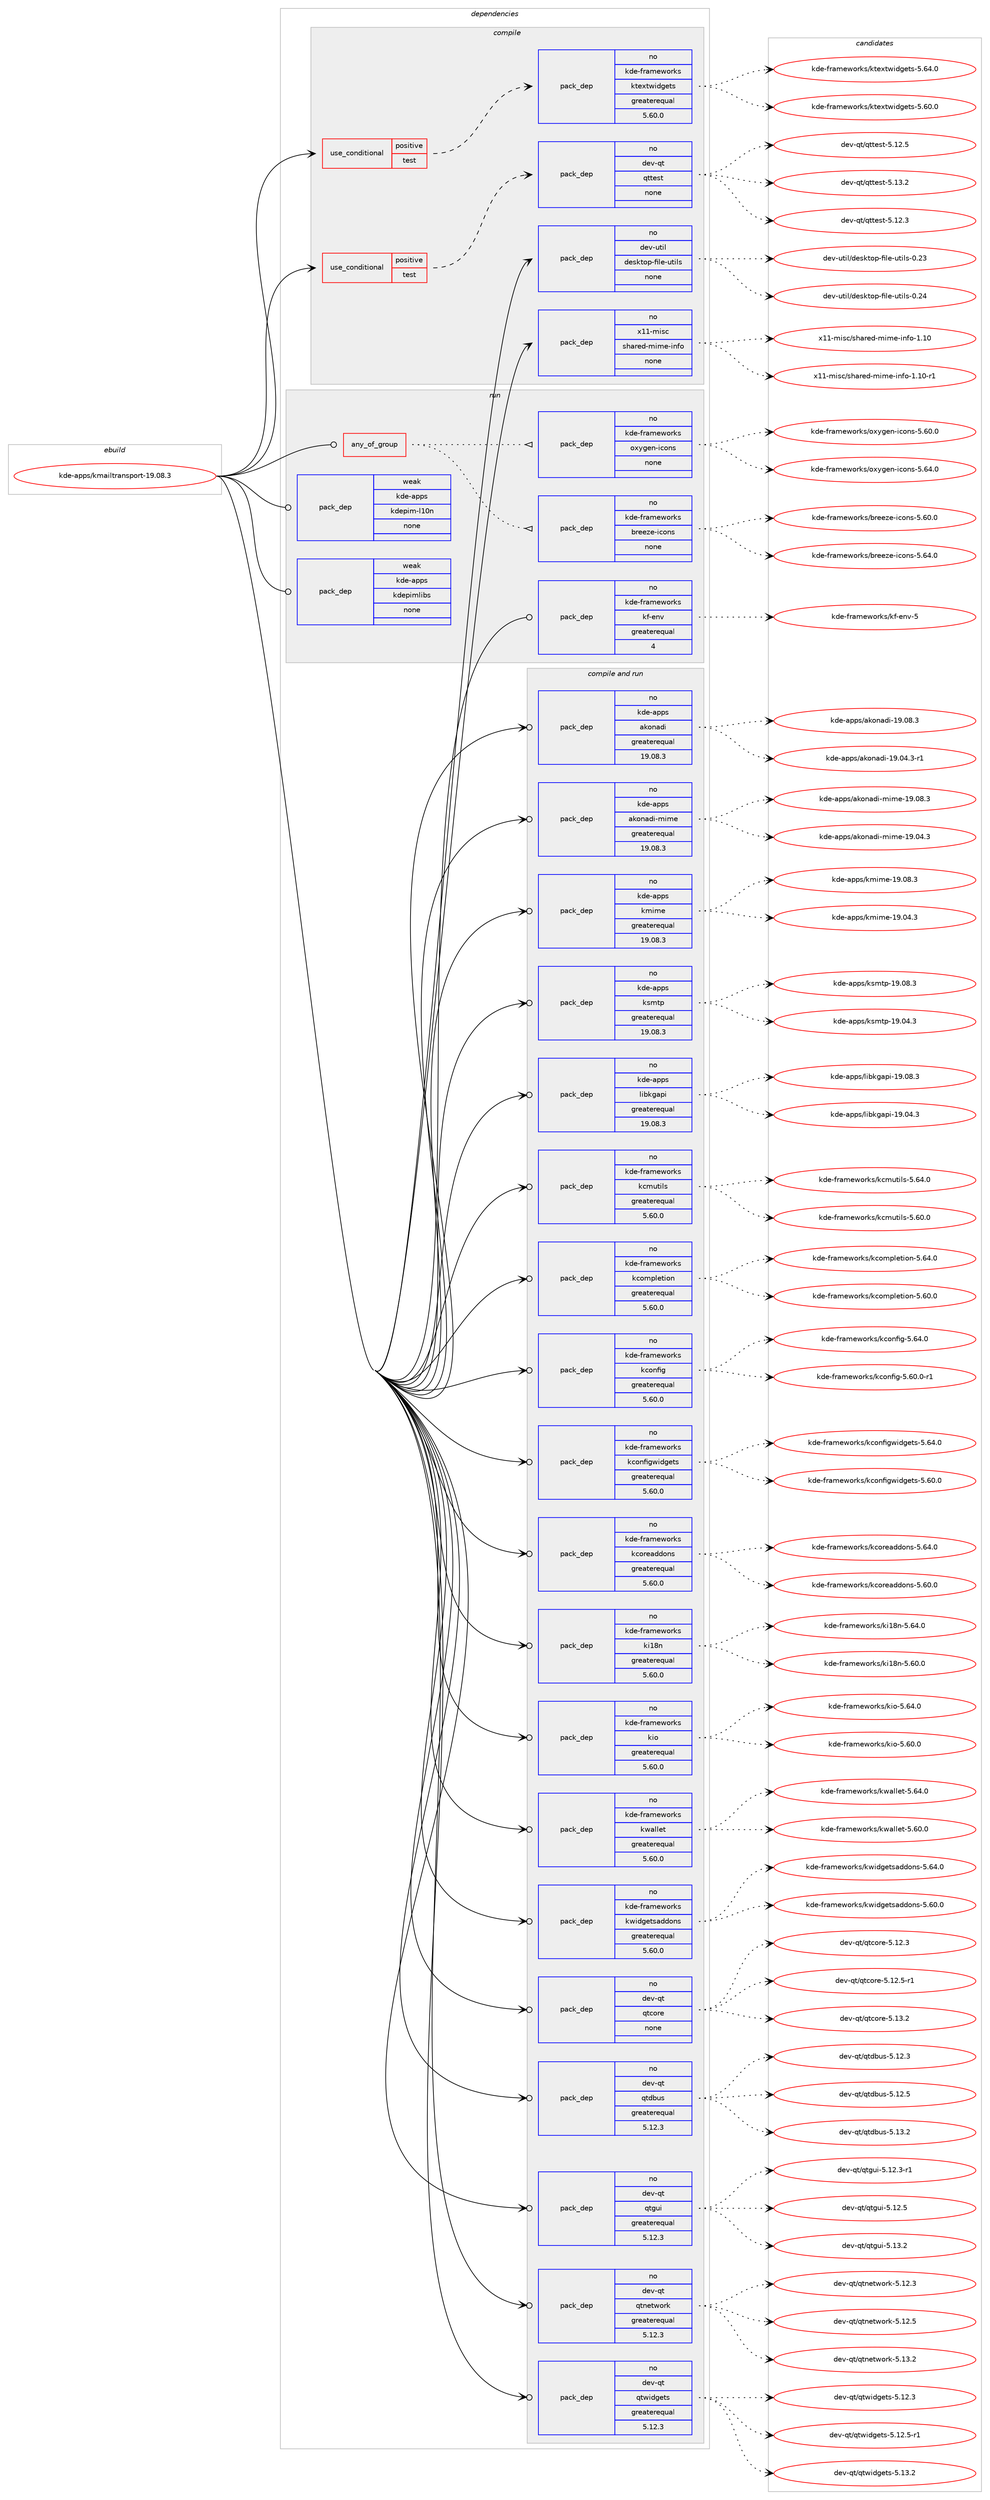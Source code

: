 digraph prolog {

# *************
# Graph options
# *************

newrank=true;
concentrate=true;
compound=true;
graph [rankdir=LR,fontname=Helvetica,fontsize=10,ranksep=1.5];#, ranksep=2.5, nodesep=0.2];
edge  [arrowhead=vee];
node  [fontname=Helvetica,fontsize=10];

# **********
# The ebuild
# **********

subgraph cluster_leftcol {
color=gray;
rank=same;
label=<<i>ebuild</i>>;
id [label="kde-apps/kmailtransport-19.08.3", color=red, width=4, href="../kde-apps/kmailtransport-19.08.3.svg"];
}

# ****************
# The dependencies
# ****************

subgraph cluster_midcol {
color=gray;
label=<<i>dependencies</i>>;
subgraph cluster_compile {
fillcolor="#eeeeee";
style=filled;
label=<<i>compile</i>>;
subgraph cond186740 {
dependency757763 [label=<<TABLE BORDER="0" CELLBORDER="1" CELLSPACING="0" CELLPADDING="4"><TR><TD ROWSPAN="3" CELLPADDING="10">use_conditional</TD></TR><TR><TD>positive</TD></TR><TR><TD>test</TD></TR></TABLE>>, shape=none, color=red];
subgraph pack558132 {
dependency757764 [label=<<TABLE BORDER="0" CELLBORDER="1" CELLSPACING="0" CELLPADDING="4" WIDTH="220"><TR><TD ROWSPAN="6" CELLPADDING="30">pack_dep</TD></TR><TR><TD WIDTH="110">no</TD></TR><TR><TD>dev-qt</TD></TR><TR><TD>qttest</TD></TR><TR><TD>none</TD></TR><TR><TD></TD></TR></TABLE>>, shape=none, color=blue];
}
dependency757763:e -> dependency757764:w [weight=20,style="dashed",arrowhead="vee"];
}
id:e -> dependency757763:w [weight=20,style="solid",arrowhead="vee"];
subgraph cond186741 {
dependency757765 [label=<<TABLE BORDER="0" CELLBORDER="1" CELLSPACING="0" CELLPADDING="4"><TR><TD ROWSPAN="3" CELLPADDING="10">use_conditional</TD></TR><TR><TD>positive</TD></TR><TR><TD>test</TD></TR></TABLE>>, shape=none, color=red];
subgraph pack558133 {
dependency757766 [label=<<TABLE BORDER="0" CELLBORDER="1" CELLSPACING="0" CELLPADDING="4" WIDTH="220"><TR><TD ROWSPAN="6" CELLPADDING="30">pack_dep</TD></TR><TR><TD WIDTH="110">no</TD></TR><TR><TD>kde-frameworks</TD></TR><TR><TD>ktextwidgets</TD></TR><TR><TD>greaterequal</TD></TR><TR><TD>5.60.0</TD></TR></TABLE>>, shape=none, color=blue];
}
dependency757765:e -> dependency757766:w [weight=20,style="dashed",arrowhead="vee"];
}
id:e -> dependency757765:w [weight=20,style="solid",arrowhead="vee"];
subgraph pack558134 {
dependency757767 [label=<<TABLE BORDER="0" CELLBORDER="1" CELLSPACING="0" CELLPADDING="4" WIDTH="220"><TR><TD ROWSPAN="6" CELLPADDING="30">pack_dep</TD></TR><TR><TD WIDTH="110">no</TD></TR><TR><TD>dev-util</TD></TR><TR><TD>desktop-file-utils</TD></TR><TR><TD>none</TD></TR><TR><TD></TD></TR></TABLE>>, shape=none, color=blue];
}
id:e -> dependency757767:w [weight=20,style="solid",arrowhead="vee"];
subgraph pack558135 {
dependency757768 [label=<<TABLE BORDER="0" CELLBORDER="1" CELLSPACING="0" CELLPADDING="4" WIDTH="220"><TR><TD ROWSPAN="6" CELLPADDING="30">pack_dep</TD></TR><TR><TD WIDTH="110">no</TD></TR><TR><TD>x11-misc</TD></TR><TR><TD>shared-mime-info</TD></TR><TR><TD>none</TD></TR><TR><TD></TD></TR></TABLE>>, shape=none, color=blue];
}
id:e -> dependency757768:w [weight=20,style="solid",arrowhead="vee"];
}
subgraph cluster_compileandrun {
fillcolor="#eeeeee";
style=filled;
label=<<i>compile and run</i>>;
subgraph pack558136 {
dependency757769 [label=<<TABLE BORDER="0" CELLBORDER="1" CELLSPACING="0" CELLPADDING="4" WIDTH="220"><TR><TD ROWSPAN="6" CELLPADDING="30">pack_dep</TD></TR><TR><TD WIDTH="110">no</TD></TR><TR><TD>dev-qt</TD></TR><TR><TD>qtcore</TD></TR><TR><TD>none</TD></TR><TR><TD></TD></TR></TABLE>>, shape=none, color=blue];
}
id:e -> dependency757769:w [weight=20,style="solid",arrowhead="odotvee"];
subgraph pack558137 {
dependency757770 [label=<<TABLE BORDER="0" CELLBORDER="1" CELLSPACING="0" CELLPADDING="4" WIDTH="220"><TR><TD ROWSPAN="6" CELLPADDING="30">pack_dep</TD></TR><TR><TD WIDTH="110">no</TD></TR><TR><TD>dev-qt</TD></TR><TR><TD>qtdbus</TD></TR><TR><TD>greaterequal</TD></TR><TR><TD>5.12.3</TD></TR></TABLE>>, shape=none, color=blue];
}
id:e -> dependency757770:w [weight=20,style="solid",arrowhead="odotvee"];
subgraph pack558138 {
dependency757771 [label=<<TABLE BORDER="0" CELLBORDER="1" CELLSPACING="0" CELLPADDING="4" WIDTH="220"><TR><TD ROWSPAN="6" CELLPADDING="30">pack_dep</TD></TR><TR><TD WIDTH="110">no</TD></TR><TR><TD>dev-qt</TD></TR><TR><TD>qtgui</TD></TR><TR><TD>greaterequal</TD></TR><TR><TD>5.12.3</TD></TR></TABLE>>, shape=none, color=blue];
}
id:e -> dependency757771:w [weight=20,style="solid",arrowhead="odotvee"];
subgraph pack558139 {
dependency757772 [label=<<TABLE BORDER="0" CELLBORDER="1" CELLSPACING="0" CELLPADDING="4" WIDTH="220"><TR><TD ROWSPAN="6" CELLPADDING="30">pack_dep</TD></TR><TR><TD WIDTH="110">no</TD></TR><TR><TD>dev-qt</TD></TR><TR><TD>qtnetwork</TD></TR><TR><TD>greaterequal</TD></TR><TR><TD>5.12.3</TD></TR></TABLE>>, shape=none, color=blue];
}
id:e -> dependency757772:w [weight=20,style="solid",arrowhead="odotvee"];
subgraph pack558140 {
dependency757773 [label=<<TABLE BORDER="0" CELLBORDER="1" CELLSPACING="0" CELLPADDING="4" WIDTH="220"><TR><TD ROWSPAN="6" CELLPADDING="30">pack_dep</TD></TR><TR><TD WIDTH="110">no</TD></TR><TR><TD>dev-qt</TD></TR><TR><TD>qtwidgets</TD></TR><TR><TD>greaterequal</TD></TR><TR><TD>5.12.3</TD></TR></TABLE>>, shape=none, color=blue];
}
id:e -> dependency757773:w [weight=20,style="solid",arrowhead="odotvee"];
subgraph pack558141 {
dependency757774 [label=<<TABLE BORDER="0" CELLBORDER="1" CELLSPACING="0" CELLPADDING="4" WIDTH="220"><TR><TD ROWSPAN="6" CELLPADDING="30">pack_dep</TD></TR><TR><TD WIDTH="110">no</TD></TR><TR><TD>kde-apps</TD></TR><TR><TD>akonadi</TD></TR><TR><TD>greaterequal</TD></TR><TR><TD>19.08.3</TD></TR></TABLE>>, shape=none, color=blue];
}
id:e -> dependency757774:w [weight=20,style="solid",arrowhead="odotvee"];
subgraph pack558142 {
dependency757775 [label=<<TABLE BORDER="0" CELLBORDER="1" CELLSPACING="0" CELLPADDING="4" WIDTH="220"><TR><TD ROWSPAN="6" CELLPADDING="30">pack_dep</TD></TR><TR><TD WIDTH="110">no</TD></TR><TR><TD>kde-apps</TD></TR><TR><TD>akonadi-mime</TD></TR><TR><TD>greaterequal</TD></TR><TR><TD>19.08.3</TD></TR></TABLE>>, shape=none, color=blue];
}
id:e -> dependency757775:w [weight=20,style="solid",arrowhead="odotvee"];
subgraph pack558143 {
dependency757776 [label=<<TABLE BORDER="0" CELLBORDER="1" CELLSPACING="0" CELLPADDING="4" WIDTH="220"><TR><TD ROWSPAN="6" CELLPADDING="30">pack_dep</TD></TR><TR><TD WIDTH="110">no</TD></TR><TR><TD>kde-apps</TD></TR><TR><TD>kmime</TD></TR><TR><TD>greaterequal</TD></TR><TR><TD>19.08.3</TD></TR></TABLE>>, shape=none, color=blue];
}
id:e -> dependency757776:w [weight=20,style="solid",arrowhead="odotvee"];
subgraph pack558144 {
dependency757777 [label=<<TABLE BORDER="0" CELLBORDER="1" CELLSPACING="0" CELLPADDING="4" WIDTH="220"><TR><TD ROWSPAN="6" CELLPADDING="30">pack_dep</TD></TR><TR><TD WIDTH="110">no</TD></TR><TR><TD>kde-apps</TD></TR><TR><TD>ksmtp</TD></TR><TR><TD>greaterequal</TD></TR><TR><TD>19.08.3</TD></TR></TABLE>>, shape=none, color=blue];
}
id:e -> dependency757777:w [weight=20,style="solid",arrowhead="odotvee"];
subgraph pack558145 {
dependency757778 [label=<<TABLE BORDER="0" CELLBORDER="1" CELLSPACING="0" CELLPADDING="4" WIDTH="220"><TR><TD ROWSPAN="6" CELLPADDING="30">pack_dep</TD></TR><TR><TD WIDTH="110">no</TD></TR><TR><TD>kde-apps</TD></TR><TR><TD>libkgapi</TD></TR><TR><TD>greaterequal</TD></TR><TR><TD>19.08.3</TD></TR></TABLE>>, shape=none, color=blue];
}
id:e -> dependency757778:w [weight=20,style="solid",arrowhead="odotvee"];
subgraph pack558146 {
dependency757779 [label=<<TABLE BORDER="0" CELLBORDER="1" CELLSPACING="0" CELLPADDING="4" WIDTH="220"><TR><TD ROWSPAN="6" CELLPADDING="30">pack_dep</TD></TR><TR><TD WIDTH="110">no</TD></TR><TR><TD>kde-frameworks</TD></TR><TR><TD>kcmutils</TD></TR><TR><TD>greaterequal</TD></TR><TR><TD>5.60.0</TD></TR></TABLE>>, shape=none, color=blue];
}
id:e -> dependency757779:w [weight=20,style="solid",arrowhead="odotvee"];
subgraph pack558147 {
dependency757780 [label=<<TABLE BORDER="0" CELLBORDER="1" CELLSPACING="0" CELLPADDING="4" WIDTH="220"><TR><TD ROWSPAN="6" CELLPADDING="30">pack_dep</TD></TR><TR><TD WIDTH="110">no</TD></TR><TR><TD>kde-frameworks</TD></TR><TR><TD>kcompletion</TD></TR><TR><TD>greaterequal</TD></TR><TR><TD>5.60.0</TD></TR></TABLE>>, shape=none, color=blue];
}
id:e -> dependency757780:w [weight=20,style="solid",arrowhead="odotvee"];
subgraph pack558148 {
dependency757781 [label=<<TABLE BORDER="0" CELLBORDER="1" CELLSPACING="0" CELLPADDING="4" WIDTH="220"><TR><TD ROWSPAN="6" CELLPADDING="30">pack_dep</TD></TR><TR><TD WIDTH="110">no</TD></TR><TR><TD>kde-frameworks</TD></TR><TR><TD>kconfig</TD></TR><TR><TD>greaterequal</TD></TR><TR><TD>5.60.0</TD></TR></TABLE>>, shape=none, color=blue];
}
id:e -> dependency757781:w [weight=20,style="solid",arrowhead="odotvee"];
subgraph pack558149 {
dependency757782 [label=<<TABLE BORDER="0" CELLBORDER="1" CELLSPACING="0" CELLPADDING="4" WIDTH="220"><TR><TD ROWSPAN="6" CELLPADDING="30">pack_dep</TD></TR><TR><TD WIDTH="110">no</TD></TR><TR><TD>kde-frameworks</TD></TR><TR><TD>kconfigwidgets</TD></TR><TR><TD>greaterequal</TD></TR><TR><TD>5.60.0</TD></TR></TABLE>>, shape=none, color=blue];
}
id:e -> dependency757782:w [weight=20,style="solid",arrowhead="odotvee"];
subgraph pack558150 {
dependency757783 [label=<<TABLE BORDER="0" CELLBORDER="1" CELLSPACING="0" CELLPADDING="4" WIDTH="220"><TR><TD ROWSPAN="6" CELLPADDING="30">pack_dep</TD></TR><TR><TD WIDTH="110">no</TD></TR><TR><TD>kde-frameworks</TD></TR><TR><TD>kcoreaddons</TD></TR><TR><TD>greaterequal</TD></TR><TR><TD>5.60.0</TD></TR></TABLE>>, shape=none, color=blue];
}
id:e -> dependency757783:w [weight=20,style="solid",arrowhead="odotvee"];
subgraph pack558151 {
dependency757784 [label=<<TABLE BORDER="0" CELLBORDER="1" CELLSPACING="0" CELLPADDING="4" WIDTH="220"><TR><TD ROWSPAN="6" CELLPADDING="30">pack_dep</TD></TR><TR><TD WIDTH="110">no</TD></TR><TR><TD>kde-frameworks</TD></TR><TR><TD>ki18n</TD></TR><TR><TD>greaterequal</TD></TR><TR><TD>5.60.0</TD></TR></TABLE>>, shape=none, color=blue];
}
id:e -> dependency757784:w [weight=20,style="solid",arrowhead="odotvee"];
subgraph pack558152 {
dependency757785 [label=<<TABLE BORDER="0" CELLBORDER="1" CELLSPACING="0" CELLPADDING="4" WIDTH="220"><TR><TD ROWSPAN="6" CELLPADDING="30">pack_dep</TD></TR><TR><TD WIDTH="110">no</TD></TR><TR><TD>kde-frameworks</TD></TR><TR><TD>kio</TD></TR><TR><TD>greaterequal</TD></TR><TR><TD>5.60.0</TD></TR></TABLE>>, shape=none, color=blue];
}
id:e -> dependency757785:w [weight=20,style="solid",arrowhead="odotvee"];
subgraph pack558153 {
dependency757786 [label=<<TABLE BORDER="0" CELLBORDER="1" CELLSPACING="0" CELLPADDING="4" WIDTH="220"><TR><TD ROWSPAN="6" CELLPADDING="30">pack_dep</TD></TR><TR><TD WIDTH="110">no</TD></TR><TR><TD>kde-frameworks</TD></TR><TR><TD>kwallet</TD></TR><TR><TD>greaterequal</TD></TR><TR><TD>5.60.0</TD></TR></TABLE>>, shape=none, color=blue];
}
id:e -> dependency757786:w [weight=20,style="solid",arrowhead="odotvee"];
subgraph pack558154 {
dependency757787 [label=<<TABLE BORDER="0" CELLBORDER="1" CELLSPACING="0" CELLPADDING="4" WIDTH="220"><TR><TD ROWSPAN="6" CELLPADDING="30">pack_dep</TD></TR><TR><TD WIDTH="110">no</TD></TR><TR><TD>kde-frameworks</TD></TR><TR><TD>kwidgetsaddons</TD></TR><TR><TD>greaterequal</TD></TR><TR><TD>5.60.0</TD></TR></TABLE>>, shape=none, color=blue];
}
id:e -> dependency757787:w [weight=20,style="solid",arrowhead="odotvee"];
}
subgraph cluster_run {
fillcolor="#eeeeee";
style=filled;
label=<<i>run</i>>;
subgraph any12485 {
dependency757788 [label=<<TABLE BORDER="0" CELLBORDER="1" CELLSPACING="0" CELLPADDING="4"><TR><TD CELLPADDING="10">any_of_group</TD></TR></TABLE>>, shape=none, color=red];subgraph pack558155 {
dependency757789 [label=<<TABLE BORDER="0" CELLBORDER="1" CELLSPACING="0" CELLPADDING="4" WIDTH="220"><TR><TD ROWSPAN="6" CELLPADDING="30">pack_dep</TD></TR><TR><TD WIDTH="110">no</TD></TR><TR><TD>kde-frameworks</TD></TR><TR><TD>breeze-icons</TD></TR><TR><TD>none</TD></TR><TR><TD></TD></TR></TABLE>>, shape=none, color=blue];
}
dependency757788:e -> dependency757789:w [weight=20,style="dotted",arrowhead="oinv"];
subgraph pack558156 {
dependency757790 [label=<<TABLE BORDER="0" CELLBORDER="1" CELLSPACING="0" CELLPADDING="4" WIDTH="220"><TR><TD ROWSPAN="6" CELLPADDING="30">pack_dep</TD></TR><TR><TD WIDTH="110">no</TD></TR><TR><TD>kde-frameworks</TD></TR><TR><TD>oxygen-icons</TD></TR><TR><TD>none</TD></TR><TR><TD></TD></TR></TABLE>>, shape=none, color=blue];
}
dependency757788:e -> dependency757790:w [weight=20,style="dotted",arrowhead="oinv"];
}
id:e -> dependency757788:w [weight=20,style="solid",arrowhead="odot"];
subgraph pack558157 {
dependency757791 [label=<<TABLE BORDER="0" CELLBORDER="1" CELLSPACING="0" CELLPADDING="4" WIDTH="220"><TR><TD ROWSPAN="6" CELLPADDING="30">pack_dep</TD></TR><TR><TD WIDTH="110">no</TD></TR><TR><TD>kde-frameworks</TD></TR><TR><TD>kf-env</TD></TR><TR><TD>greaterequal</TD></TR><TR><TD>4</TD></TR></TABLE>>, shape=none, color=blue];
}
id:e -> dependency757791:w [weight=20,style="solid",arrowhead="odot"];
subgraph pack558158 {
dependency757792 [label=<<TABLE BORDER="0" CELLBORDER="1" CELLSPACING="0" CELLPADDING="4" WIDTH="220"><TR><TD ROWSPAN="6" CELLPADDING="30">pack_dep</TD></TR><TR><TD WIDTH="110">weak</TD></TR><TR><TD>kde-apps</TD></TR><TR><TD>kdepim-l10n</TD></TR><TR><TD>none</TD></TR><TR><TD></TD></TR></TABLE>>, shape=none, color=blue];
}
id:e -> dependency757792:w [weight=20,style="solid",arrowhead="odot"];
subgraph pack558159 {
dependency757793 [label=<<TABLE BORDER="0" CELLBORDER="1" CELLSPACING="0" CELLPADDING="4" WIDTH="220"><TR><TD ROWSPAN="6" CELLPADDING="30">pack_dep</TD></TR><TR><TD WIDTH="110">weak</TD></TR><TR><TD>kde-apps</TD></TR><TR><TD>kdepimlibs</TD></TR><TR><TD>none</TD></TR><TR><TD></TD></TR></TABLE>>, shape=none, color=blue];
}
id:e -> dependency757793:w [weight=20,style="solid",arrowhead="odot"];
}
}

# **************
# The candidates
# **************

subgraph cluster_choices {
rank=same;
color=gray;
label=<<i>candidates</i>>;

subgraph choice558132 {
color=black;
nodesep=1;
choice100101118451131164711311611610111511645534649504651 [label="dev-qt/qttest-5.12.3", color=red, width=4,href="../dev-qt/qttest-5.12.3.svg"];
choice100101118451131164711311611610111511645534649504653 [label="dev-qt/qttest-5.12.5", color=red, width=4,href="../dev-qt/qttest-5.12.5.svg"];
choice100101118451131164711311611610111511645534649514650 [label="dev-qt/qttest-5.13.2", color=red, width=4,href="../dev-qt/qttest-5.13.2.svg"];
dependency757764:e -> choice100101118451131164711311611610111511645534649504651:w [style=dotted,weight="100"];
dependency757764:e -> choice100101118451131164711311611610111511645534649504653:w [style=dotted,weight="100"];
dependency757764:e -> choice100101118451131164711311611610111511645534649514650:w [style=dotted,weight="100"];
}
subgraph choice558133 {
color=black;
nodesep=1;
choice10710010145102114971091011191111141071154710711610112011611910510010310111611545534654484648 [label="kde-frameworks/ktextwidgets-5.60.0", color=red, width=4,href="../kde-frameworks/ktextwidgets-5.60.0.svg"];
choice10710010145102114971091011191111141071154710711610112011611910510010310111611545534654524648 [label="kde-frameworks/ktextwidgets-5.64.0", color=red, width=4,href="../kde-frameworks/ktextwidgets-5.64.0.svg"];
dependency757766:e -> choice10710010145102114971091011191111141071154710711610112011611910510010310111611545534654484648:w [style=dotted,weight="100"];
dependency757766:e -> choice10710010145102114971091011191111141071154710711610112011611910510010310111611545534654524648:w [style=dotted,weight="100"];
}
subgraph choice558134 {
color=black;
nodesep=1;
choice100101118451171161051084710010111510711611111245102105108101451171161051081154548465051 [label="dev-util/desktop-file-utils-0.23", color=red, width=4,href="../dev-util/desktop-file-utils-0.23.svg"];
choice100101118451171161051084710010111510711611111245102105108101451171161051081154548465052 [label="dev-util/desktop-file-utils-0.24", color=red, width=4,href="../dev-util/desktop-file-utils-0.24.svg"];
dependency757767:e -> choice100101118451171161051084710010111510711611111245102105108101451171161051081154548465051:w [style=dotted,weight="100"];
dependency757767:e -> choice100101118451171161051084710010111510711611111245102105108101451171161051081154548465052:w [style=dotted,weight="100"];
}
subgraph choice558135 {
color=black;
nodesep=1;
choice12049494510910511599471151049711410110045109105109101451051101021114549464948 [label="x11-misc/shared-mime-info-1.10", color=red, width=4,href="../x11-misc/shared-mime-info-1.10.svg"];
choice120494945109105115994711510497114101100451091051091014510511010211145494649484511449 [label="x11-misc/shared-mime-info-1.10-r1", color=red, width=4,href="../x11-misc/shared-mime-info-1.10-r1.svg"];
dependency757768:e -> choice12049494510910511599471151049711410110045109105109101451051101021114549464948:w [style=dotted,weight="100"];
dependency757768:e -> choice120494945109105115994711510497114101100451091051091014510511010211145494649484511449:w [style=dotted,weight="100"];
}
subgraph choice558136 {
color=black;
nodesep=1;
choice10010111845113116471131169911111410145534649504651 [label="dev-qt/qtcore-5.12.3", color=red, width=4,href="../dev-qt/qtcore-5.12.3.svg"];
choice100101118451131164711311699111114101455346495046534511449 [label="dev-qt/qtcore-5.12.5-r1", color=red, width=4,href="../dev-qt/qtcore-5.12.5-r1.svg"];
choice10010111845113116471131169911111410145534649514650 [label="dev-qt/qtcore-5.13.2", color=red, width=4,href="../dev-qt/qtcore-5.13.2.svg"];
dependency757769:e -> choice10010111845113116471131169911111410145534649504651:w [style=dotted,weight="100"];
dependency757769:e -> choice100101118451131164711311699111114101455346495046534511449:w [style=dotted,weight="100"];
dependency757769:e -> choice10010111845113116471131169911111410145534649514650:w [style=dotted,weight="100"];
}
subgraph choice558137 {
color=black;
nodesep=1;
choice10010111845113116471131161009811711545534649504651 [label="dev-qt/qtdbus-5.12.3", color=red, width=4,href="../dev-qt/qtdbus-5.12.3.svg"];
choice10010111845113116471131161009811711545534649504653 [label="dev-qt/qtdbus-5.12.5", color=red, width=4,href="../dev-qt/qtdbus-5.12.5.svg"];
choice10010111845113116471131161009811711545534649514650 [label="dev-qt/qtdbus-5.13.2", color=red, width=4,href="../dev-qt/qtdbus-5.13.2.svg"];
dependency757770:e -> choice10010111845113116471131161009811711545534649504651:w [style=dotted,weight="100"];
dependency757770:e -> choice10010111845113116471131161009811711545534649504653:w [style=dotted,weight="100"];
dependency757770:e -> choice10010111845113116471131161009811711545534649514650:w [style=dotted,weight="100"];
}
subgraph choice558138 {
color=black;
nodesep=1;
choice1001011184511311647113116103117105455346495046514511449 [label="dev-qt/qtgui-5.12.3-r1", color=red, width=4,href="../dev-qt/qtgui-5.12.3-r1.svg"];
choice100101118451131164711311610311710545534649504653 [label="dev-qt/qtgui-5.12.5", color=red, width=4,href="../dev-qt/qtgui-5.12.5.svg"];
choice100101118451131164711311610311710545534649514650 [label="dev-qt/qtgui-5.13.2", color=red, width=4,href="../dev-qt/qtgui-5.13.2.svg"];
dependency757771:e -> choice1001011184511311647113116103117105455346495046514511449:w [style=dotted,weight="100"];
dependency757771:e -> choice100101118451131164711311610311710545534649504653:w [style=dotted,weight="100"];
dependency757771:e -> choice100101118451131164711311610311710545534649514650:w [style=dotted,weight="100"];
}
subgraph choice558139 {
color=black;
nodesep=1;
choice100101118451131164711311611010111611911111410745534649504651 [label="dev-qt/qtnetwork-5.12.3", color=red, width=4,href="../dev-qt/qtnetwork-5.12.3.svg"];
choice100101118451131164711311611010111611911111410745534649504653 [label="dev-qt/qtnetwork-5.12.5", color=red, width=4,href="../dev-qt/qtnetwork-5.12.5.svg"];
choice100101118451131164711311611010111611911111410745534649514650 [label="dev-qt/qtnetwork-5.13.2", color=red, width=4,href="../dev-qt/qtnetwork-5.13.2.svg"];
dependency757772:e -> choice100101118451131164711311611010111611911111410745534649504651:w [style=dotted,weight="100"];
dependency757772:e -> choice100101118451131164711311611010111611911111410745534649504653:w [style=dotted,weight="100"];
dependency757772:e -> choice100101118451131164711311611010111611911111410745534649514650:w [style=dotted,weight="100"];
}
subgraph choice558140 {
color=black;
nodesep=1;
choice100101118451131164711311611910510010310111611545534649504651 [label="dev-qt/qtwidgets-5.12.3", color=red, width=4,href="../dev-qt/qtwidgets-5.12.3.svg"];
choice1001011184511311647113116119105100103101116115455346495046534511449 [label="dev-qt/qtwidgets-5.12.5-r1", color=red, width=4,href="../dev-qt/qtwidgets-5.12.5-r1.svg"];
choice100101118451131164711311611910510010310111611545534649514650 [label="dev-qt/qtwidgets-5.13.2", color=red, width=4,href="../dev-qt/qtwidgets-5.13.2.svg"];
dependency757773:e -> choice100101118451131164711311611910510010310111611545534649504651:w [style=dotted,weight="100"];
dependency757773:e -> choice1001011184511311647113116119105100103101116115455346495046534511449:w [style=dotted,weight="100"];
dependency757773:e -> choice100101118451131164711311611910510010310111611545534649514650:w [style=dotted,weight="100"];
}
subgraph choice558141 {
color=black;
nodesep=1;
choice107100101459711211211547971071111109710010545495746485246514511449 [label="kde-apps/akonadi-19.04.3-r1", color=red, width=4,href="../kde-apps/akonadi-19.04.3-r1.svg"];
choice10710010145971121121154797107111110971001054549574648564651 [label="kde-apps/akonadi-19.08.3", color=red, width=4,href="../kde-apps/akonadi-19.08.3.svg"];
dependency757774:e -> choice107100101459711211211547971071111109710010545495746485246514511449:w [style=dotted,weight="100"];
dependency757774:e -> choice10710010145971121121154797107111110971001054549574648564651:w [style=dotted,weight="100"];
}
subgraph choice558142 {
color=black;
nodesep=1;
choice1071001014597112112115479710711111097100105451091051091014549574648524651 [label="kde-apps/akonadi-mime-19.04.3", color=red, width=4,href="../kde-apps/akonadi-mime-19.04.3.svg"];
choice1071001014597112112115479710711111097100105451091051091014549574648564651 [label="kde-apps/akonadi-mime-19.08.3", color=red, width=4,href="../kde-apps/akonadi-mime-19.08.3.svg"];
dependency757775:e -> choice1071001014597112112115479710711111097100105451091051091014549574648524651:w [style=dotted,weight="100"];
dependency757775:e -> choice1071001014597112112115479710711111097100105451091051091014549574648564651:w [style=dotted,weight="100"];
}
subgraph choice558143 {
color=black;
nodesep=1;
choice1071001014597112112115471071091051091014549574648524651 [label="kde-apps/kmime-19.04.3", color=red, width=4,href="../kde-apps/kmime-19.04.3.svg"];
choice1071001014597112112115471071091051091014549574648564651 [label="kde-apps/kmime-19.08.3", color=red, width=4,href="../kde-apps/kmime-19.08.3.svg"];
dependency757776:e -> choice1071001014597112112115471071091051091014549574648524651:w [style=dotted,weight="100"];
dependency757776:e -> choice1071001014597112112115471071091051091014549574648564651:w [style=dotted,weight="100"];
}
subgraph choice558144 {
color=black;
nodesep=1;
choice1071001014597112112115471071151091161124549574648524651 [label="kde-apps/ksmtp-19.04.3", color=red, width=4,href="../kde-apps/ksmtp-19.04.3.svg"];
choice1071001014597112112115471071151091161124549574648564651 [label="kde-apps/ksmtp-19.08.3", color=red, width=4,href="../kde-apps/ksmtp-19.08.3.svg"];
dependency757777:e -> choice1071001014597112112115471071151091161124549574648524651:w [style=dotted,weight="100"];
dependency757777:e -> choice1071001014597112112115471071151091161124549574648564651:w [style=dotted,weight="100"];
}
subgraph choice558145 {
color=black;
nodesep=1;
choice10710010145971121121154710810598107103971121054549574648524651 [label="kde-apps/libkgapi-19.04.3", color=red, width=4,href="../kde-apps/libkgapi-19.04.3.svg"];
choice10710010145971121121154710810598107103971121054549574648564651 [label="kde-apps/libkgapi-19.08.3", color=red, width=4,href="../kde-apps/libkgapi-19.08.3.svg"];
dependency757778:e -> choice10710010145971121121154710810598107103971121054549574648524651:w [style=dotted,weight="100"];
dependency757778:e -> choice10710010145971121121154710810598107103971121054549574648564651:w [style=dotted,weight="100"];
}
subgraph choice558146 {
color=black;
nodesep=1;
choice1071001014510211497109101119111114107115471079910911711610510811545534654484648 [label="kde-frameworks/kcmutils-5.60.0", color=red, width=4,href="../kde-frameworks/kcmutils-5.60.0.svg"];
choice1071001014510211497109101119111114107115471079910911711610510811545534654524648 [label="kde-frameworks/kcmutils-5.64.0", color=red, width=4,href="../kde-frameworks/kcmutils-5.64.0.svg"];
dependency757779:e -> choice1071001014510211497109101119111114107115471079910911711610510811545534654484648:w [style=dotted,weight="100"];
dependency757779:e -> choice1071001014510211497109101119111114107115471079910911711610510811545534654524648:w [style=dotted,weight="100"];
}
subgraph choice558147 {
color=black;
nodesep=1;
choice1071001014510211497109101119111114107115471079911110911210810111610511111045534654484648 [label="kde-frameworks/kcompletion-5.60.0", color=red, width=4,href="../kde-frameworks/kcompletion-5.60.0.svg"];
choice1071001014510211497109101119111114107115471079911110911210810111610511111045534654524648 [label="kde-frameworks/kcompletion-5.64.0", color=red, width=4,href="../kde-frameworks/kcompletion-5.64.0.svg"];
dependency757780:e -> choice1071001014510211497109101119111114107115471079911110911210810111610511111045534654484648:w [style=dotted,weight="100"];
dependency757780:e -> choice1071001014510211497109101119111114107115471079911110911210810111610511111045534654524648:w [style=dotted,weight="100"];
}
subgraph choice558148 {
color=black;
nodesep=1;
choice10710010145102114971091011191111141071154710799111110102105103455346544846484511449 [label="kde-frameworks/kconfig-5.60.0-r1", color=red, width=4,href="../kde-frameworks/kconfig-5.60.0-r1.svg"];
choice1071001014510211497109101119111114107115471079911111010210510345534654524648 [label="kde-frameworks/kconfig-5.64.0", color=red, width=4,href="../kde-frameworks/kconfig-5.64.0.svg"];
dependency757781:e -> choice10710010145102114971091011191111141071154710799111110102105103455346544846484511449:w [style=dotted,weight="100"];
dependency757781:e -> choice1071001014510211497109101119111114107115471079911111010210510345534654524648:w [style=dotted,weight="100"];
}
subgraph choice558149 {
color=black;
nodesep=1;
choice1071001014510211497109101119111114107115471079911111010210510311910510010310111611545534654484648 [label="kde-frameworks/kconfigwidgets-5.60.0", color=red, width=4,href="../kde-frameworks/kconfigwidgets-5.60.0.svg"];
choice1071001014510211497109101119111114107115471079911111010210510311910510010310111611545534654524648 [label="kde-frameworks/kconfigwidgets-5.64.0", color=red, width=4,href="../kde-frameworks/kconfigwidgets-5.64.0.svg"];
dependency757782:e -> choice1071001014510211497109101119111114107115471079911111010210510311910510010310111611545534654484648:w [style=dotted,weight="100"];
dependency757782:e -> choice1071001014510211497109101119111114107115471079911111010210510311910510010310111611545534654524648:w [style=dotted,weight="100"];
}
subgraph choice558150 {
color=black;
nodesep=1;
choice107100101451021149710910111911111410711547107991111141019710010011111011545534654484648 [label="kde-frameworks/kcoreaddons-5.60.0", color=red, width=4,href="../kde-frameworks/kcoreaddons-5.60.0.svg"];
choice107100101451021149710910111911111410711547107991111141019710010011111011545534654524648 [label="kde-frameworks/kcoreaddons-5.64.0", color=red, width=4,href="../kde-frameworks/kcoreaddons-5.64.0.svg"];
dependency757783:e -> choice107100101451021149710910111911111410711547107991111141019710010011111011545534654484648:w [style=dotted,weight="100"];
dependency757783:e -> choice107100101451021149710910111911111410711547107991111141019710010011111011545534654524648:w [style=dotted,weight="100"];
}
subgraph choice558151 {
color=black;
nodesep=1;
choice107100101451021149710910111911111410711547107105495611045534654484648 [label="kde-frameworks/ki18n-5.60.0", color=red, width=4,href="../kde-frameworks/ki18n-5.60.0.svg"];
choice107100101451021149710910111911111410711547107105495611045534654524648 [label="kde-frameworks/ki18n-5.64.0", color=red, width=4,href="../kde-frameworks/ki18n-5.64.0.svg"];
dependency757784:e -> choice107100101451021149710910111911111410711547107105495611045534654484648:w [style=dotted,weight="100"];
dependency757784:e -> choice107100101451021149710910111911111410711547107105495611045534654524648:w [style=dotted,weight="100"];
}
subgraph choice558152 {
color=black;
nodesep=1;
choice10710010145102114971091011191111141071154710710511145534654484648 [label="kde-frameworks/kio-5.60.0", color=red, width=4,href="../kde-frameworks/kio-5.60.0.svg"];
choice10710010145102114971091011191111141071154710710511145534654524648 [label="kde-frameworks/kio-5.64.0", color=red, width=4,href="../kde-frameworks/kio-5.64.0.svg"];
dependency757785:e -> choice10710010145102114971091011191111141071154710710511145534654484648:w [style=dotted,weight="100"];
dependency757785:e -> choice10710010145102114971091011191111141071154710710511145534654524648:w [style=dotted,weight="100"];
}
subgraph choice558153 {
color=black;
nodesep=1;
choice1071001014510211497109101119111114107115471071199710810810111645534654484648 [label="kde-frameworks/kwallet-5.60.0", color=red, width=4,href="../kde-frameworks/kwallet-5.60.0.svg"];
choice1071001014510211497109101119111114107115471071199710810810111645534654524648 [label="kde-frameworks/kwallet-5.64.0", color=red, width=4,href="../kde-frameworks/kwallet-5.64.0.svg"];
dependency757786:e -> choice1071001014510211497109101119111114107115471071199710810810111645534654484648:w [style=dotted,weight="100"];
dependency757786:e -> choice1071001014510211497109101119111114107115471071199710810810111645534654524648:w [style=dotted,weight="100"];
}
subgraph choice558154 {
color=black;
nodesep=1;
choice1071001014510211497109101119111114107115471071191051001031011161159710010011111011545534654484648 [label="kde-frameworks/kwidgetsaddons-5.60.0", color=red, width=4,href="../kde-frameworks/kwidgetsaddons-5.60.0.svg"];
choice1071001014510211497109101119111114107115471071191051001031011161159710010011111011545534654524648 [label="kde-frameworks/kwidgetsaddons-5.64.0", color=red, width=4,href="../kde-frameworks/kwidgetsaddons-5.64.0.svg"];
dependency757787:e -> choice1071001014510211497109101119111114107115471071191051001031011161159710010011111011545534654484648:w [style=dotted,weight="100"];
dependency757787:e -> choice1071001014510211497109101119111114107115471071191051001031011161159710010011111011545534654524648:w [style=dotted,weight="100"];
}
subgraph choice558155 {
color=black;
nodesep=1;
choice10710010145102114971091011191111141071154798114101101122101451059911111011545534654484648 [label="kde-frameworks/breeze-icons-5.60.0", color=red, width=4,href="../kde-frameworks/breeze-icons-5.60.0.svg"];
choice10710010145102114971091011191111141071154798114101101122101451059911111011545534654524648 [label="kde-frameworks/breeze-icons-5.64.0", color=red, width=4,href="../kde-frameworks/breeze-icons-5.64.0.svg"];
dependency757789:e -> choice10710010145102114971091011191111141071154798114101101122101451059911111011545534654484648:w [style=dotted,weight="100"];
dependency757789:e -> choice10710010145102114971091011191111141071154798114101101122101451059911111011545534654524648:w [style=dotted,weight="100"];
}
subgraph choice558156 {
color=black;
nodesep=1;
choice107100101451021149710910111911111410711547111120121103101110451059911111011545534654484648 [label="kde-frameworks/oxygen-icons-5.60.0", color=red, width=4,href="../kde-frameworks/oxygen-icons-5.60.0.svg"];
choice107100101451021149710910111911111410711547111120121103101110451059911111011545534654524648 [label="kde-frameworks/oxygen-icons-5.64.0", color=red, width=4,href="../kde-frameworks/oxygen-icons-5.64.0.svg"];
dependency757790:e -> choice107100101451021149710910111911111410711547111120121103101110451059911111011545534654484648:w [style=dotted,weight="100"];
dependency757790:e -> choice107100101451021149710910111911111410711547111120121103101110451059911111011545534654524648:w [style=dotted,weight="100"];
}
subgraph choice558157 {
color=black;
nodesep=1;
choice107100101451021149710910111911111410711547107102451011101184553 [label="kde-frameworks/kf-env-5", color=red, width=4,href="../kde-frameworks/kf-env-5.svg"];
dependency757791:e -> choice107100101451021149710910111911111410711547107102451011101184553:w [style=dotted,weight="100"];
}
subgraph choice558158 {
color=black;
nodesep=1;
}
subgraph choice558159 {
color=black;
nodesep=1;
}
}

}

